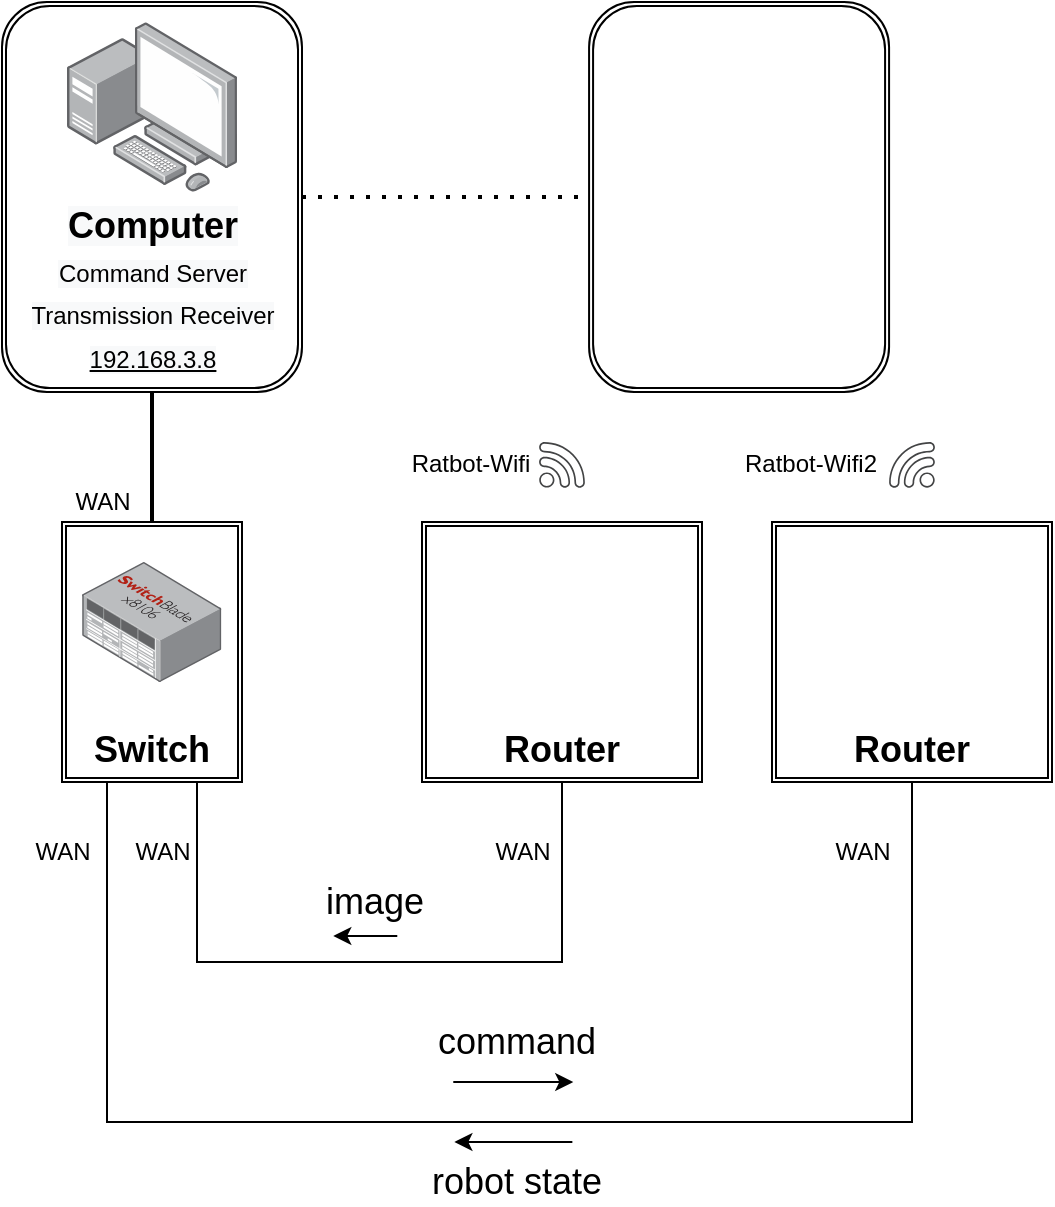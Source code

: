 <mxfile version="16.2.1" type="github">
  <diagram id="OewIwvySFvQf3lNL2ngX" name="Page-1">
    <mxGraphModel dx="362" dy="203" grid="1" gridSize="10" guides="1" tooltips="1" connect="1" arrows="1" fold="1" page="1" pageScale="1" pageWidth="827" pageHeight="1169" math="0" shadow="0">
      <root>
        <mxCell id="0" />
        <mxCell id="1" parent="0" />
        <mxCell id="1-lrAHYOxG04-uiSaCCi-19" style="edgeStyle=orthogonalEdgeStyle;rounded=0;orthogonalLoop=1;jettySize=auto;html=1;exitX=0.25;exitY=1;exitDx=0;exitDy=0;fontSize=12;endArrow=none;endFill=0;" edge="1" parent="1" source="1-lrAHYOxG04-uiSaCCi-14" target="1-lrAHYOxG04-uiSaCCi-17">
          <mxGeometry relative="1" as="geometry">
            <Array as="points">
              <mxPoint x="144" y="730" />
              <mxPoint x="546" y="730" />
            </Array>
          </mxGeometry>
        </mxCell>
        <mxCell id="1-lrAHYOxG04-uiSaCCi-20" style="edgeStyle=orthogonalEdgeStyle;rounded=0;orthogonalLoop=1;jettySize=auto;html=1;exitX=0.75;exitY=1;exitDx=0;exitDy=0;fontSize=12;endArrow=none;endFill=0;entryX=0.5;entryY=1;entryDx=0;entryDy=0;" edge="1" parent="1" source="1-lrAHYOxG04-uiSaCCi-14" target="1-lrAHYOxG04-uiSaCCi-18">
          <mxGeometry relative="1" as="geometry">
            <Array as="points">
              <mxPoint x="188" y="650" />
              <mxPoint x="371" y="650" />
            </Array>
          </mxGeometry>
        </mxCell>
        <mxCell id="1-lrAHYOxG04-uiSaCCi-14" value="&lt;font style=&quot;font-size: 18px&quot;&gt;&lt;b&gt;Switch&lt;/b&gt;&lt;/font&gt;" style="shape=ext;double=1;rounded=0;whiteSpace=wrap;html=1;verticalAlign=bottom;" vertex="1" parent="1">
          <mxGeometry x="121" y="430" width="90" height="130" as="geometry" />
        </mxCell>
        <mxCell id="1-lrAHYOxG04-uiSaCCi-15" value="" style="line;strokeWidth=2;html=1;rotation=90;" vertex="1" parent="1">
          <mxGeometry x="131" y="390" width="70" height="10" as="geometry" />
        </mxCell>
        <mxCell id="1-lrAHYOxG04-uiSaCCi-16" value="WAN" style="text;html=1;align=center;verticalAlign=middle;resizable=0;points=[];autosize=1;strokeColor=none;fillColor=none;" vertex="1" parent="1">
          <mxGeometry x="121" y="410" width="40" height="20" as="geometry" />
        </mxCell>
        <mxCell id="1-lrAHYOxG04-uiSaCCi-17" value="&lt;font&gt;&lt;span style=&quot;font-weight: bold ; font-size: 18px&quot;&gt;Router&lt;/span&gt;&lt;br&gt;&lt;/font&gt;" style="shape=ext;double=1;rounded=0;whiteSpace=wrap;html=1;verticalAlign=bottom;" vertex="1" parent="1">
          <mxGeometry x="476" y="430" width="140" height="130" as="geometry" />
        </mxCell>
        <mxCell id="1-lrAHYOxG04-uiSaCCi-18" value="&lt;font&gt;&lt;font&gt;&lt;b&gt;&lt;font style=&quot;font-size: 18px&quot;&gt;Router&lt;/font&gt;&lt;/b&gt;&lt;/font&gt;&lt;br&gt;&lt;/font&gt;" style="shape=ext;double=1;rounded=0;whiteSpace=wrap;html=1;align=center;verticalAlign=bottom;" vertex="1" parent="1">
          <mxGeometry x="301" y="430" width="140" height="130" as="geometry" />
        </mxCell>
        <mxCell id="1-lrAHYOxG04-uiSaCCi-21" value="WAN" style="text;html=1;align=center;verticalAlign=middle;resizable=0;points=[];autosize=1;strokeColor=none;fillColor=none;" vertex="1" parent="1">
          <mxGeometry x="151" y="585" width="40" height="20" as="geometry" />
        </mxCell>
        <mxCell id="1-lrAHYOxG04-uiSaCCi-22" value="WAN" style="text;html=1;align=center;verticalAlign=middle;resizable=0;points=[];autosize=1;strokeColor=none;fillColor=none;" vertex="1" parent="1">
          <mxGeometry x="331" y="585" width="40" height="20" as="geometry" />
        </mxCell>
        <mxCell id="1-lrAHYOxG04-uiSaCCi-23" value="WAN" style="text;html=1;align=center;verticalAlign=middle;resizable=0;points=[];autosize=1;strokeColor=none;fillColor=none;" vertex="1" parent="1">
          <mxGeometry x="101" y="585" width="40" height="20" as="geometry" />
        </mxCell>
        <mxCell id="1-lrAHYOxG04-uiSaCCi-24" value="WAN" style="text;html=1;align=center;verticalAlign=middle;resizable=0;points=[];autosize=1;strokeColor=none;fillColor=none;" vertex="1" parent="1">
          <mxGeometry x="501" y="585" width="40" height="20" as="geometry" />
        </mxCell>
        <mxCell id="1-lrAHYOxG04-uiSaCCi-25" value="" style="sketch=0;pointerEvents=1;shadow=0;dashed=0;html=1;strokeColor=none;fillColor=#434445;aspect=fixed;labelPosition=center;verticalLabelPosition=bottom;verticalAlign=top;align=center;outlineConnect=0;shape=mxgraph.vvd.wi_fi;fontSize=12;rotation=-90;" vertex="1" parent="1">
          <mxGeometry x="534.54" y="390" width="22.92" height="22.92" as="geometry" />
        </mxCell>
        <mxCell id="1-lrAHYOxG04-uiSaCCi-26" value="" style="sketch=0;pointerEvents=1;shadow=0;dashed=0;html=1;strokeColor=none;fillColor=#434445;aspect=fixed;labelPosition=center;verticalLabelPosition=bottom;verticalAlign=top;align=center;outlineConnect=0;shape=mxgraph.vvd.wi_fi;fontSize=12;rotation=0;" vertex="1" parent="1">
          <mxGeometry x="359.536" y="389.996" width="22.92" height="22.92" as="geometry" />
        </mxCell>
        <mxCell id="1-lrAHYOxG04-uiSaCCi-32" value="" style="group;verticalAlign=bottom;" vertex="1" connectable="0" parent="1">
          <mxGeometry x="91" y="170" width="150" height="195" as="geometry" />
        </mxCell>
        <mxCell id="1-lrAHYOxG04-uiSaCCi-13" value="" style="shape=ext;double=1;rounded=1;whiteSpace=wrap;html=1;" vertex="1" parent="1-lrAHYOxG04-uiSaCCi-32">
          <mxGeometry width="150" height="195" as="geometry" />
        </mxCell>
        <mxCell id="1-lrAHYOxG04-uiSaCCi-30" value="&lt;font style=&quot;background-color: rgb(248 , 249 , 250)&quot;&gt;&lt;b&gt;Computer&lt;/b&gt;&lt;/font&gt;&lt;br style=&quot;font-size: 12px ; background-color: rgb(248 , 249 , 250)&quot;&gt;&lt;span style=&quot;font-size: 12px ; background-color: rgb(248 , 249 , 250)&quot;&gt;Command Server&lt;/span&gt;&lt;br style=&quot;font-size: 12px ; background-color: rgb(248 , 249 , 250)&quot;&gt;&lt;span style=&quot;font-size: 12px ; background-color: rgb(248 , 249 , 250)&quot;&gt;Transmission Receiver&lt;br&gt;&lt;u&gt;192.168.3.8&lt;/u&gt;&lt;br&gt;&lt;/span&gt;" style="points=[];aspect=fixed;html=1;align=center;shadow=0;dashed=0;image;image=img/lib/allied_telesis/computer_and_terminals/Personal_Computer_with_Server.svg;fontSize=18;fillColor=#000000;" vertex="1" parent="1-lrAHYOxG04-uiSaCCi-32">
          <mxGeometry x="32.5" y="10" width="85" height="85" as="geometry" />
        </mxCell>
        <mxCell id="1-lrAHYOxG04-uiSaCCi-33" value="" style="group;verticalAlign=bottom;" vertex="1" connectable="0" parent="1">
          <mxGeometry x="384.54" y="170" width="150" height="195" as="geometry" />
        </mxCell>
        <mxCell id="1-lrAHYOxG04-uiSaCCi-34" value="" style="shape=ext;double=1;rounded=1;whiteSpace=wrap;html=1;" vertex="1" parent="1-lrAHYOxG04-uiSaCCi-33">
          <mxGeometry width="150" height="195" as="geometry" />
        </mxCell>
        <mxCell id="1-lrAHYOxG04-uiSaCCi-38" value="" style="endArrow=classic;html=1;rounded=0;fontSize=18;horizontal=1;" edge="1" parent="1">
          <mxGeometry relative="1" as="geometry">
            <mxPoint x="288.64" y="637" as="sourcePoint" />
            <mxPoint x="256.64" y="637" as="targetPoint" />
          </mxGeometry>
        </mxCell>
        <mxCell id="1-lrAHYOxG04-uiSaCCi-39" value="image" style="edgeLabel;resizable=0;html=1;align=center;verticalAlign=middle;fontSize=18;fillColor=#000000;horizontal=1;" connectable="0" vertex="1" parent="1-lrAHYOxG04-uiSaCCi-38">
          <mxGeometry relative="1" as="geometry">
            <mxPoint x="4" y="-17" as="offset" />
          </mxGeometry>
        </mxCell>
        <mxCell id="1-lrAHYOxG04-uiSaCCi-40" value="" style="endArrow=classic;html=1;rounded=0;fontSize=18;horizontal=1;" edge="1" parent="1">
          <mxGeometry relative="1" as="geometry">
            <mxPoint x="376.18" y="740" as="sourcePoint" />
            <mxPoint x="317.18" y="740" as="targetPoint" />
          </mxGeometry>
        </mxCell>
        <mxCell id="1-lrAHYOxG04-uiSaCCi-41" value="robot state" style="edgeLabel;resizable=0;html=1;align=center;verticalAlign=middle;fontSize=18;fillColor=#000000;horizontal=1;" connectable="0" vertex="1" parent="1-lrAHYOxG04-uiSaCCi-40">
          <mxGeometry relative="1" as="geometry">
            <mxPoint x="1" y="20" as="offset" />
          </mxGeometry>
        </mxCell>
        <mxCell id="1-lrAHYOxG04-uiSaCCi-42" value="" style="endArrow=classic;html=1;rounded=0;fontSize=18;horizontal=1;" edge="1" parent="1">
          <mxGeometry relative="1" as="geometry">
            <mxPoint x="316.64" y="710" as="sourcePoint" />
            <mxPoint x="376.64" y="710" as="targetPoint" />
          </mxGeometry>
        </mxCell>
        <mxCell id="1-lrAHYOxG04-uiSaCCi-43" value="command" style="edgeLabel;resizable=0;html=1;align=center;verticalAlign=middle;fontSize=18;fillColor=#000000;horizontal=1;" connectable="0" vertex="1" parent="1-lrAHYOxG04-uiSaCCi-42">
          <mxGeometry relative="1" as="geometry">
            <mxPoint x="1" y="-20" as="offset" />
          </mxGeometry>
        </mxCell>
        <mxCell id="1-lrAHYOxG04-uiSaCCi-44" value="" style="endArrow=none;dashed=1;html=1;dashPattern=1 3;strokeWidth=2;rounded=0;fontSize=18;exitX=1;exitY=0.5;exitDx=0;exitDy=0;entryX=0;entryY=0.5;entryDx=0;entryDy=0;" edge="1" parent="1" source="1-lrAHYOxG04-uiSaCCi-13" target="1-lrAHYOxG04-uiSaCCi-34">
          <mxGeometry width="50" height="50" relative="1" as="geometry">
            <mxPoint x="340" y="390" as="sourcePoint" />
            <mxPoint x="390" y="340" as="targetPoint" />
          </mxGeometry>
        </mxCell>
        <mxCell id="1-lrAHYOxG04-uiSaCCi-45" value="&lt;span&gt;Ratbot-Wifi&lt;/span&gt;" style="text;html=1;align=center;verticalAlign=middle;resizable=0;points=[];autosize=1;strokeColor=none;fillColor=none;fontSize=12;" vertex="1" parent="1">
          <mxGeometry x="289.54" y="391.46" width="70" height="20" as="geometry" />
        </mxCell>
        <mxCell id="1-lrAHYOxG04-uiSaCCi-46" value="&lt;span&gt;Ratbot-Wifi2&lt;/span&gt;" style="text;html=1;align=center;verticalAlign=middle;resizable=0;points=[];autosize=1;strokeColor=none;fillColor=none;fontSize=12;" vertex="1" parent="1">
          <mxGeometry x="454.54" y="391.46" width="80" height="20" as="geometry" />
        </mxCell>
        <mxCell id="1-lrAHYOxG04-uiSaCCi-47" value="" style="points=[];aspect=fixed;html=1;align=center;shadow=0;dashed=0;image;image=img/lib/allied_telesis/switch/Modular_Switch_SBx8106.svg;fontSize=12;fillColor=#000000;" vertex="1" parent="1">
          <mxGeometry x="131" y="450" width="69.76" height="60" as="geometry" />
        </mxCell>
      </root>
    </mxGraphModel>
  </diagram>
</mxfile>
